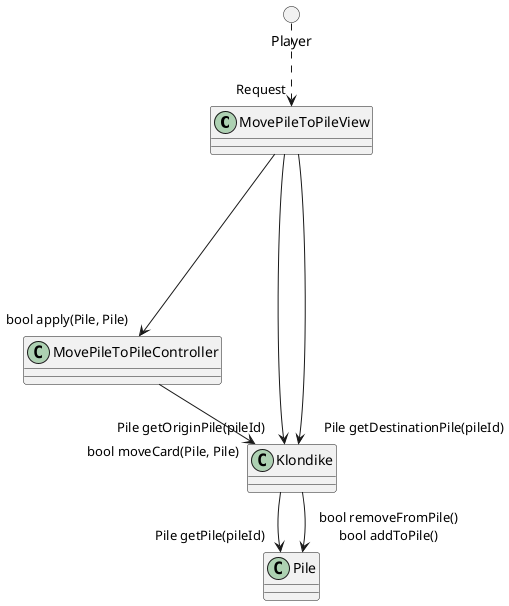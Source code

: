 @startuml
class MovePileToPileView
class MovePileToPileController
class Klondike
class Pile
circle Player

Player ..> "Request" MovePileToPileView

MovePileToPileView --> "Pile getOriginPile(pileId)" Klondike
MovePileToPileView --> "Pile getDestinationPile(pileId)" Klondike
Klondike --> "Pile getPile(pileId)" Pile

MovePileToPileView ----> "bool apply(Pile, Pile)" MovePileToPileController

MovePileToPileController --> "bool moveCard(Pile, Pile)" Klondike
Klondike --> "bool removeFromPile()\nbool addToPile()" Pile
@enduml
